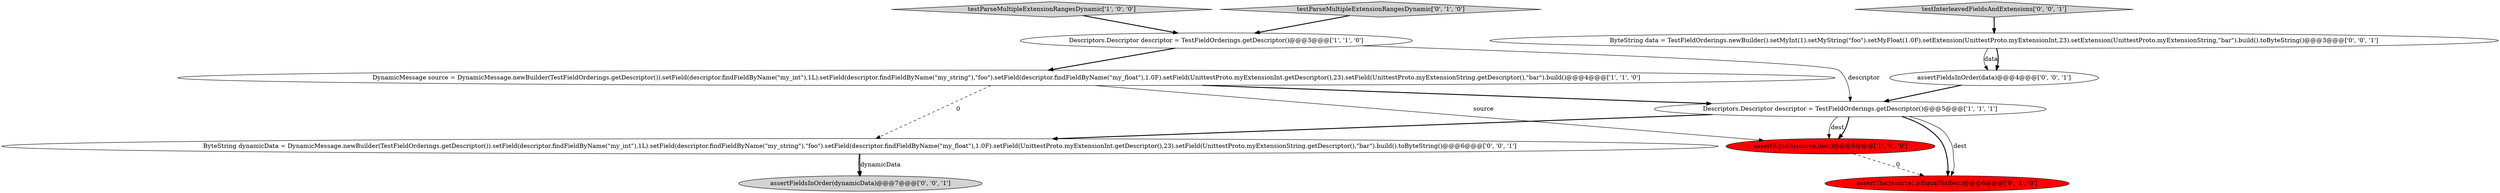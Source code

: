 digraph {
11 [style = filled, label = "testInterleavedFieldsAndExtensions['0', '0', '1']", fillcolor = lightgray, shape = diamond image = "AAA0AAABBB3BBB"];
7 [style = filled, label = "ByteString data = TestFieldOrderings.newBuilder().setMyInt(1).setMyString(\"foo\").setMyFloat(1.0F).setExtension(UnittestProto.myExtensionInt,23).setExtension(UnittestProto.myExtensionString,\"bar\").build().toByteString()@@@3@@@['0', '0', '1']", fillcolor = white, shape = ellipse image = "AAA0AAABBB3BBB"];
2 [style = filled, label = "DynamicMessage source = DynamicMessage.newBuilder(TestFieldOrderings.getDescriptor()).setField(descriptor.findFieldByName(\"my_int\"),1L).setField(descriptor.findFieldByName(\"my_string\"),\"foo\").setField(descriptor.findFieldByName(\"my_float\"),1.0F).setField(UnittestProto.myExtensionInt.getDescriptor(),23).setField(UnittestProto.myExtensionString.getDescriptor(),\"bar\").build()@@@4@@@['1', '1', '0']", fillcolor = white, shape = ellipse image = "AAA0AAABBB1BBB"];
1 [style = filled, label = "Descriptors.Descriptor descriptor = TestFieldOrderings.getDescriptor()@@@3@@@['1', '1', '0']", fillcolor = white, shape = ellipse image = "AAA0AAABBB1BBB"];
9 [style = filled, label = "assertFieldsInOrder(dynamicData)@@@7@@@['0', '0', '1']", fillcolor = lightgray, shape = ellipse image = "AAA0AAABBB3BBB"];
10 [style = filled, label = "assertFieldsInOrder(data)@@@4@@@['0', '0', '1']", fillcolor = white, shape = ellipse image = "AAA0AAABBB3BBB"];
3 [style = filled, label = "Descriptors.Descriptor descriptor = TestFieldOrderings.getDescriptor()@@@5@@@['1', '1', '1']", fillcolor = white, shape = ellipse image = "AAA0AAABBB1BBB"];
0 [style = filled, label = "assertEquals(source,dest)@@@6@@@['1', '0', '0']", fillcolor = red, shape = ellipse image = "AAA1AAABBB1BBB"];
5 [style = filled, label = "assertThat(source).isEqualTo(dest)@@@6@@@['0', '1', '0']", fillcolor = red, shape = ellipse image = "AAA1AAABBB2BBB"];
4 [style = filled, label = "testParseMultipleExtensionRangesDynamic['1', '0', '0']", fillcolor = lightgray, shape = diamond image = "AAA0AAABBB1BBB"];
6 [style = filled, label = "testParseMultipleExtensionRangesDynamic['0', '1', '0']", fillcolor = lightgray, shape = diamond image = "AAA0AAABBB2BBB"];
8 [style = filled, label = "ByteString dynamicData = DynamicMessage.newBuilder(TestFieldOrderings.getDescriptor()).setField(descriptor.findFieldByName(\"my_int\"),1L).setField(descriptor.findFieldByName(\"my_string\"),\"foo\").setField(descriptor.findFieldByName(\"my_float\"),1.0F).setField(UnittestProto.myExtensionInt.getDescriptor(),23).setField(UnittestProto.myExtensionString.getDescriptor(),\"bar\").build().toByteString()@@@6@@@['0', '0', '1']", fillcolor = white, shape = ellipse image = "AAA0AAABBB3BBB"];
2->0 [style = solid, label="source"];
8->9 [style = solid, label="dynamicData"];
6->1 [style = bold, label=""];
10->3 [style = bold, label=""];
1->3 [style = solid, label="descriptor"];
4->1 [style = bold, label=""];
3->5 [style = bold, label=""];
1->2 [style = bold, label=""];
7->10 [style = solid, label="data"];
0->5 [style = dashed, label="0"];
3->0 [style = solid, label="dest"];
7->10 [style = bold, label=""];
2->8 [style = dashed, label="0"];
3->8 [style = bold, label=""];
11->7 [style = bold, label=""];
3->0 [style = bold, label=""];
2->3 [style = bold, label=""];
3->5 [style = solid, label="dest"];
8->9 [style = bold, label=""];
}
